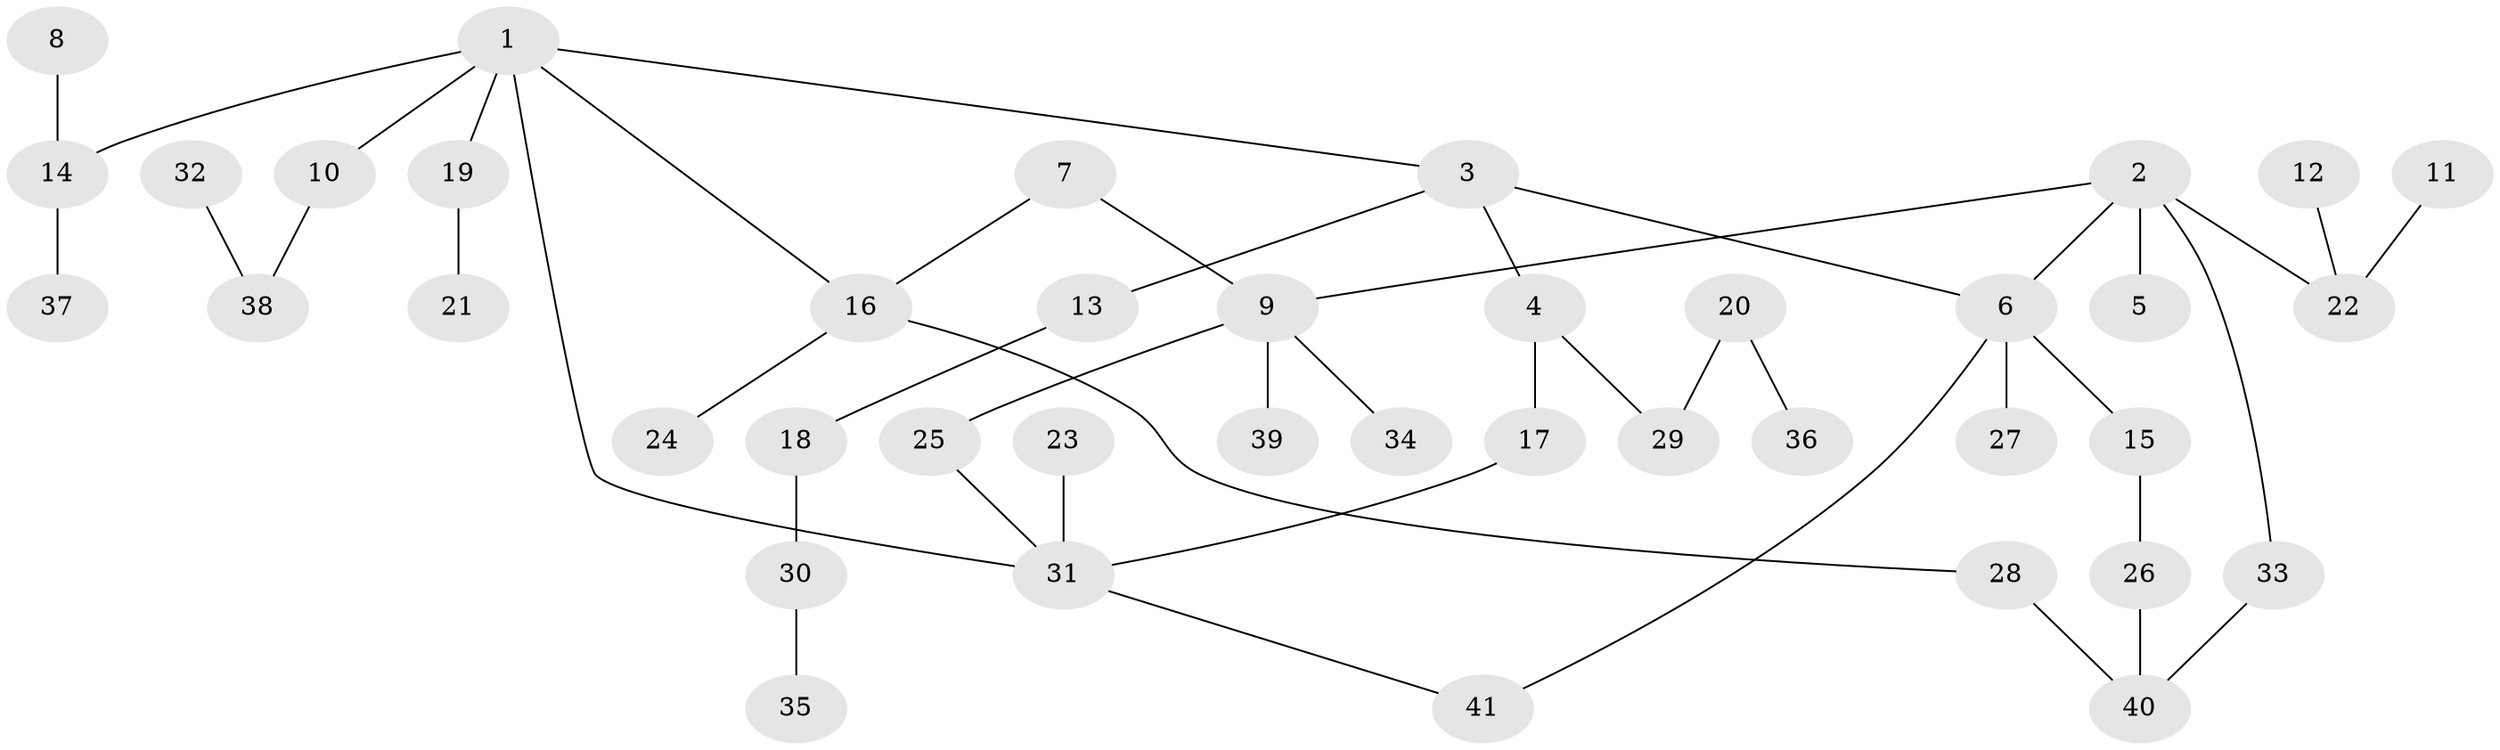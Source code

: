 // original degree distribution, {5: 0.024691358024691357, 7: 0.024691358024691357, 4: 0.08641975308641975, 1: 0.4567901234567901, 3: 0.13580246913580246, 2: 0.24691358024691357, 6: 0.024691358024691357}
// Generated by graph-tools (version 1.1) at 2025/01/03/09/25 03:01:05]
// undirected, 41 vertices, 46 edges
graph export_dot {
graph [start="1"]
  node [color=gray90,style=filled];
  1;
  2;
  3;
  4;
  5;
  6;
  7;
  8;
  9;
  10;
  11;
  12;
  13;
  14;
  15;
  16;
  17;
  18;
  19;
  20;
  21;
  22;
  23;
  24;
  25;
  26;
  27;
  28;
  29;
  30;
  31;
  32;
  33;
  34;
  35;
  36;
  37;
  38;
  39;
  40;
  41;
  1 -- 3 [weight=1.0];
  1 -- 10 [weight=1.0];
  1 -- 14 [weight=1.0];
  1 -- 16 [weight=1.0];
  1 -- 19 [weight=1.0];
  1 -- 31 [weight=1.0];
  2 -- 5 [weight=1.0];
  2 -- 6 [weight=1.0];
  2 -- 9 [weight=1.0];
  2 -- 22 [weight=1.0];
  2 -- 33 [weight=1.0];
  3 -- 4 [weight=1.0];
  3 -- 6 [weight=1.0];
  3 -- 13 [weight=1.0];
  4 -- 17 [weight=1.0];
  4 -- 29 [weight=1.0];
  6 -- 15 [weight=1.0];
  6 -- 27 [weight=1.0];
  6 -- 41 [weight=1.0];
  7 -- 9 [weight=1.0];
  7 -- 16 [weight=1.0];
  8 -- 14 [weight=1.0];
  9 -- 25 [weight=1.0];
  9 -- 34 [weight=1.0];
  9 -- 39 [weight=1.0];
  10 -- 38 [weight=1.0];
  11 -- 22 [weight=1.0];
  12 -- 22 [weight=1.0];
  13 -- 18 [weight=1.0];
  14 -- 37 [weight=1.0];
  15 -- 26 [weight=1.0];
  16 -- 24 [weight=1.0];
  16 -- 28 [weight=1.0];
  17 -- 31 [weight=1.0];
  18 -- 30 [weight=1.0];
  19 -- 21 [weight=1.0];
  20 -- 29 [weight=1.0];
  20 -- 36 [weight=1.0];
  23 -- 31 [weight=1.0];
  25 -- 31 [weight=1.0];
  26 -- 40 [weight=1.0];
  28 -- 40 [weight=1.0];
  30 -- 35 [weight=1.0];
  31 -- 41 [weight=1.0];
  32 -- 38 [weight=1.0];
  33 -- 40 [weight=1.0];
}
